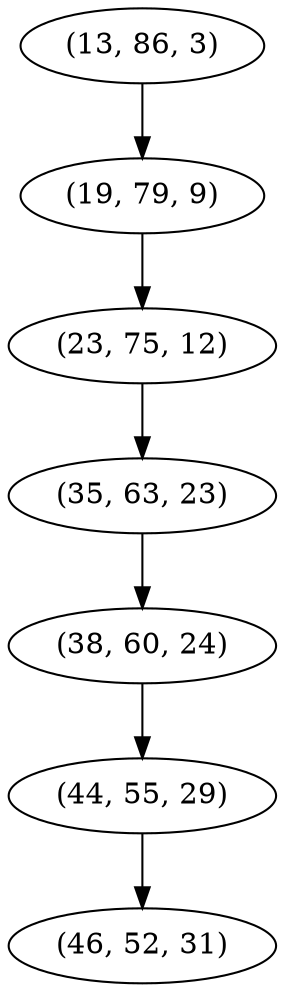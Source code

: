digraph tree {
    "(13, 86, 3)";
    "(19, 79, 9)";
    "(23, 75, 12)";
    "(35, 63, 23)";
    "(38, 60, 24)";
    "(44, 55, 29)";
    "(46, 52, 31)";
    "(13, 86, 3)" -> "(19, 79, 9)";
    "(19, 79, 9)" -> "(23, 75, 12)";
    "(23, 75, 12)" -> "(35, 63, 23)";
    "(35, 63, 23)" -> "(38, 60, 24)";
    "(38, 60, 24)" -> "(44, 55, 29)";
    "(44, 55, 29)" -> "(46, 52, 31)";
}

